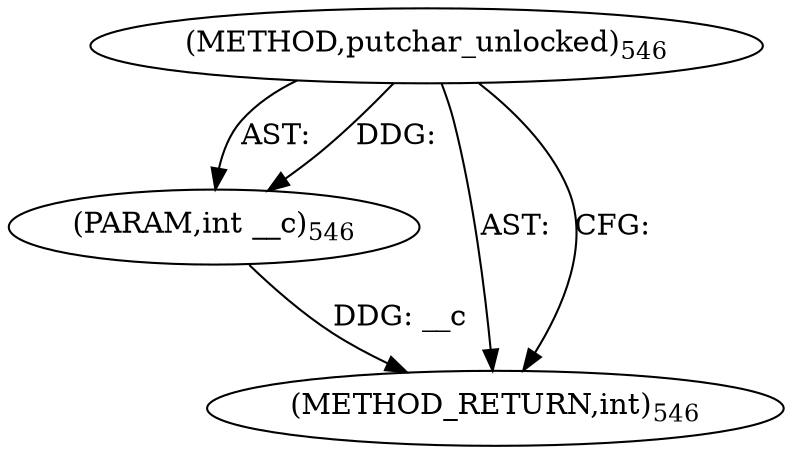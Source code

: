 digraph "putchar_unlocked" {  
"30247" [label = <(METHOD,putchar_unlocked)<SUB>546</SUB>> ]
"30248" [label = <(PARAM,int __c)<SUB>546</SUB>> ]
"30249" [label = <(METHOD_RETURN,int)<SUB>546</SUB>> ]
  "30247" -> "30248"  [ label = "AST: "] 
  "30247" -> "30249"  [ label = "AST: "] 
  "30247" -> "30249"  [ label = "CFG: "] 
  "30248" -> "30249"  [ label = "DDG: __c"] 
  "30247" -> "30248"  [ label = "DDG: "] 
}
